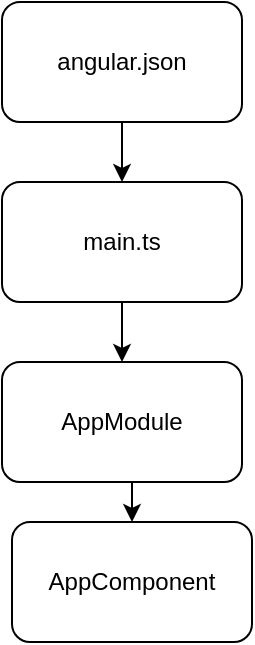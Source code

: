 <mxfile version="11.0.7" type="github"><diagram id="XHLzxpVk5XCGTEacvx7o" name="Bootstrapping"><mxGraphModel dx="664" dy="508" grid="1" gridSize="10" guides="1" tooltips="1" connect="1" arrows="1" fold="1" page="1" pageScale="1" pageWidth="850" pageHeight="1100" math="0" shadow="0"><root><mxCell id="0"/><mxCell id="1" parent="0"/><mxCell id="DJp33rnyl2osXSlqh8ko-13" style="edgeStyle=orthogonalEdgeStyle;rounded=0;orthogonalLoop=1;jettySize=auto;html=1;exitX=0.5;exitY=1;exitDx=0;exitDy=0;entryX=0.5;entryY=0;entryDx=0;entryDy=0;" edge="1" parent="1" source="DJp33rnyl2osXSlqh8ko-6" target="DJp33rnyl2osXSlqh8ko-8"><mxGeometry relative="1" as="geometry"/></mxCell><mxCell id="DJp33rnyl2osXSlqh8ko-6" value="&lt;span style=&quot;white-space: normal&quot;&gt;AppModule&lt;/span&gt;" style="rounded=1;whiteSpace=wrap;html=1;" vertex="1" parent="1"><mxGeometry x="365" y="200" width="120" height="60" as="geometry"/></mxCell><mxCell id="DJp33rnyl2osXSlqh8ko-11" style="edgeStyle=orthogonalEdgeStyle;rounded=0;orthogonalLoop=1;jettySize=auto;html=1;exitX=0.5;exitY=1;exitDx=0;exitDy=0;entryX=0.5;entryY=0;entryDx=0;entryDy=0;" edge="1" parent="1" source="DJp33rnyl2osXSlqh8ko-7" target="DJp33rnyl2osXSlqh8ko-9"><mxGeometry relative="1" as="geometry"/></mxCell><mxCell id="DJp33rnyl2osXSlqh8ko-7" value="&lt;span style=&quot;white-space: normal&quot;&gt;angular.json&lt;/span&gt;" style="rounded=1;whiteSpace=wrap;html=1;" vertex="1" parent="1"><mxGeometry x="365" y="20" width="120" height="60" as="geometry"/></mxCell><mxCell id="DJp33rnyl2osXSlqh8ko-8" value="&lt;span style=&quot;white-space: normal&quot;&gt;AppComponent&lt;/span&gt;" style="rounded=1;whiteSpace=wrap;html=1;" vertex="1" parent="1"><mxGeometry x="370" y="280" width="120" height="60" as="geometry"/></mxCell><mxCell id="DJp33rnyl2osXSlqh8ko-12" style="edgeStyle=orthogonalEdgeStyle;rounded=0;orthogonalLoop=1;jettySize=auto;html=1;exitX=0.5;exitY=1;exitDx=0;exitDy=0;entryX=0.5;entryY=0;entryDx=0;entryDy=0;" edge="1" parent="1" source="DJp33rnyl2osXSlqh8ko-9" target="DJp33rnyl2osXSlqh8ko-6"><mxGeometry relative="1" as="geometry"/></mxCell><mxCell id="DJp33rnyl2osXSlqh8ko-9" value="&lt;span style=&quot;white-space: normal&quot;&gt;main.ts&lt;/span&gt;" style="rounded=1;whiteSpace=wrap;html=1;" vertex="1" parent="1"><mxGeometry x="365" y="110" width="120" height="60" as="geometry"/></mxCell></root></mxGraphModel></diagram></mxfile>